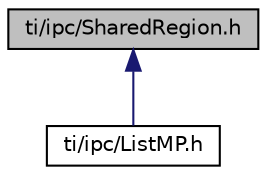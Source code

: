 digraph "ti/ipc/SharedRegion.h"
{
  edge [fontname="Helvetica",fontsize="10",labelfontname="Helvetica",labelfontsize="10"];
  node [fontname="Helvetica",fontsize="10",shape=record];
  Node1 [label="ti/ipc/SharedRegion.h",height=0.2,width=0.4,color="black", fillcolor="grey75", style="filled", fontcolor="black"];
  Node1 -> Node2 [dir="back",color="midnightblue",fontsize="10",style="solid",fontname="Helvetica"];
  Node2 [label="ti/ipc/ListMP.h",height=0.2,width=0.4,color="black", fillcolor="white", style="filled",URL="$_list_m_p_8h.html",tooltip="Multiple processor shared memory list. "];
}
